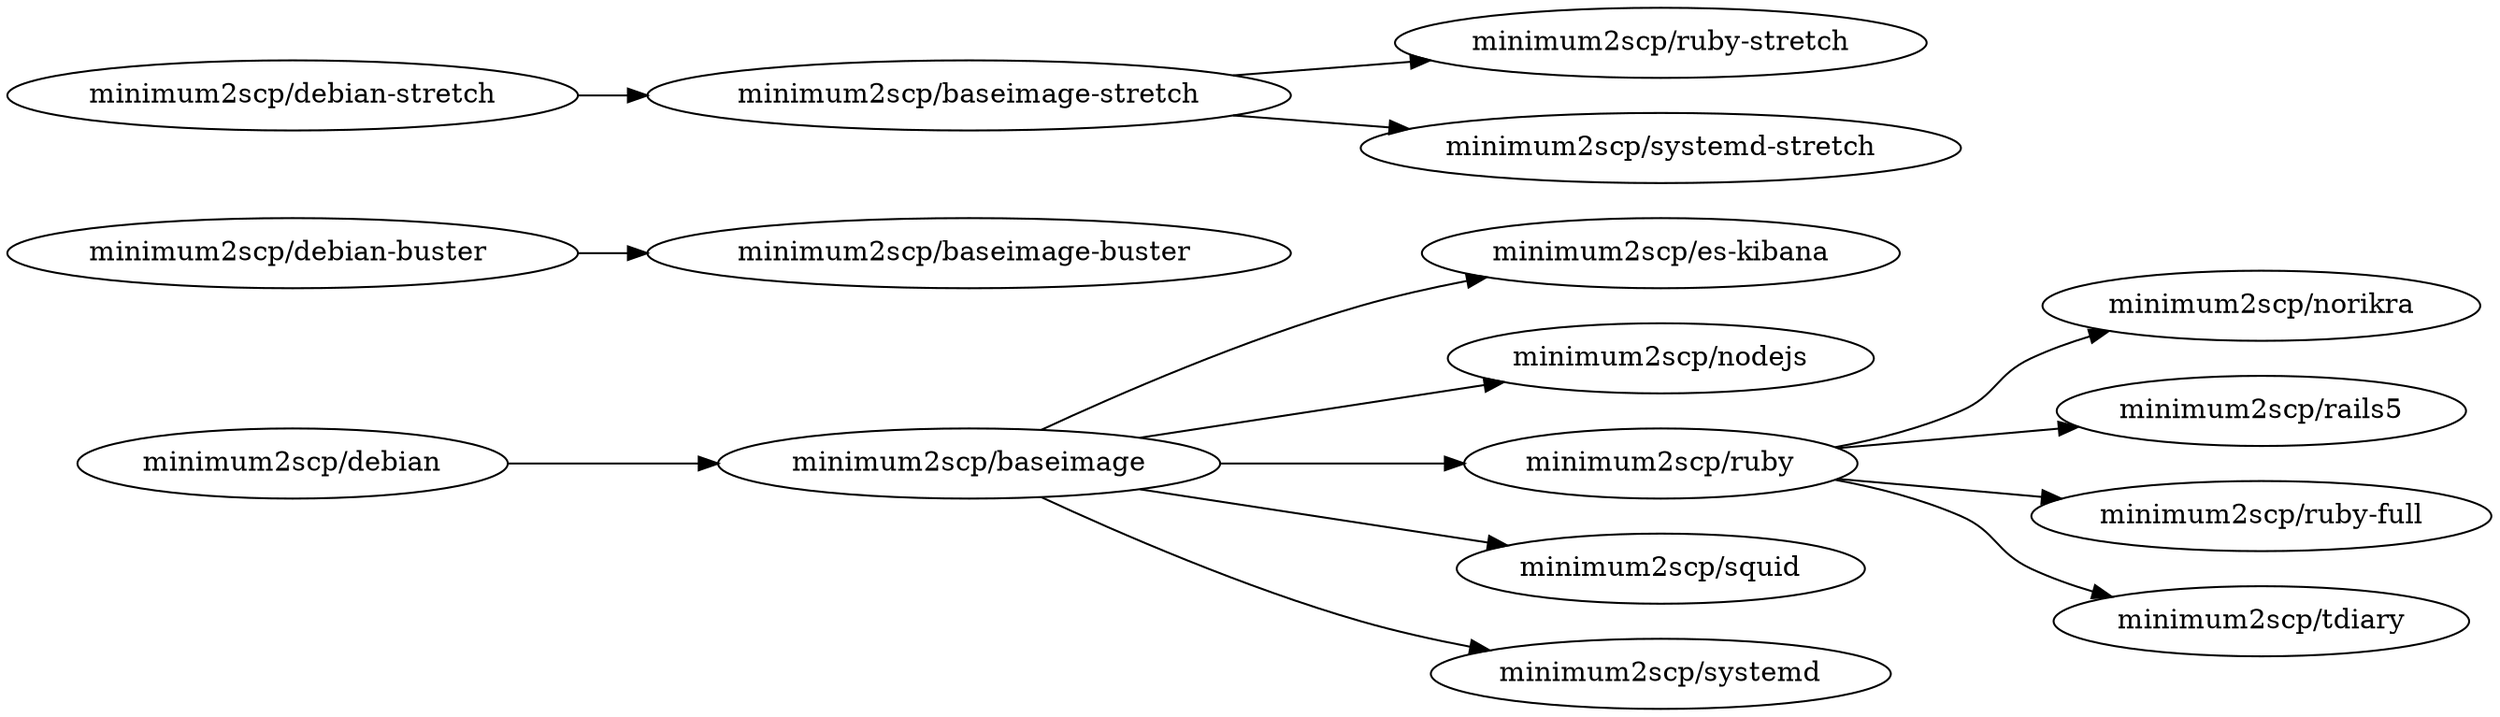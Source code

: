 digraph deps {
  graph        [rankdir = "LR"];
  ratio = auto;


  baseimage         [label = "minimum2scp/baseimage"];
  baseimage_buster  [label = "minimum2scp/baseimage-buster "];
  baseimage_stretch [label = "minimum2scp/baseimage-stretch"];
  debian            [label = "minimum2scp/debian"];
  debian_buster     [label = "minimum2scp/debian-buster "];
  debian_stretch    [label = "minimum2scp/debian-stretch"];
  es_kibana         [label = "minimum2scp/es-kibana"];
  nodejs            [label = "minimum2scp/nodejs"];
  norikra           [label = "minimum2scp/norikra"];
  rails5            [label = "minimum2scp/rails5"];
  ruby              [label = "minimum2scp/ruby"];
  ruby_full         [label = "minimum2scp/ruby-full"];
  ruby_stretch      [label = "minimum2scp/ruby-stretch"];
  squid             [label = "minimum2scp/squid"];
  systemd           [label = "minimum2scp/systemd"];
  systemd_stretch   [label = "minimum2scp/systemd-stretch"];
  tdiary            [label = "minimum2scp/tdiary"];

  debian    -> baseimage;
  baseimage -> {es_kibana, nodejs, ruby, squid, systemd};
  ruby      -> {norikra, rails5, ruby_full, tdiary};

  debian_buster -> baseimage_buster;

  debian_stretch   -> baseimage_stretch;
  baseimage_stretch -> {systemd_stretch, ruby_stretch};

}
